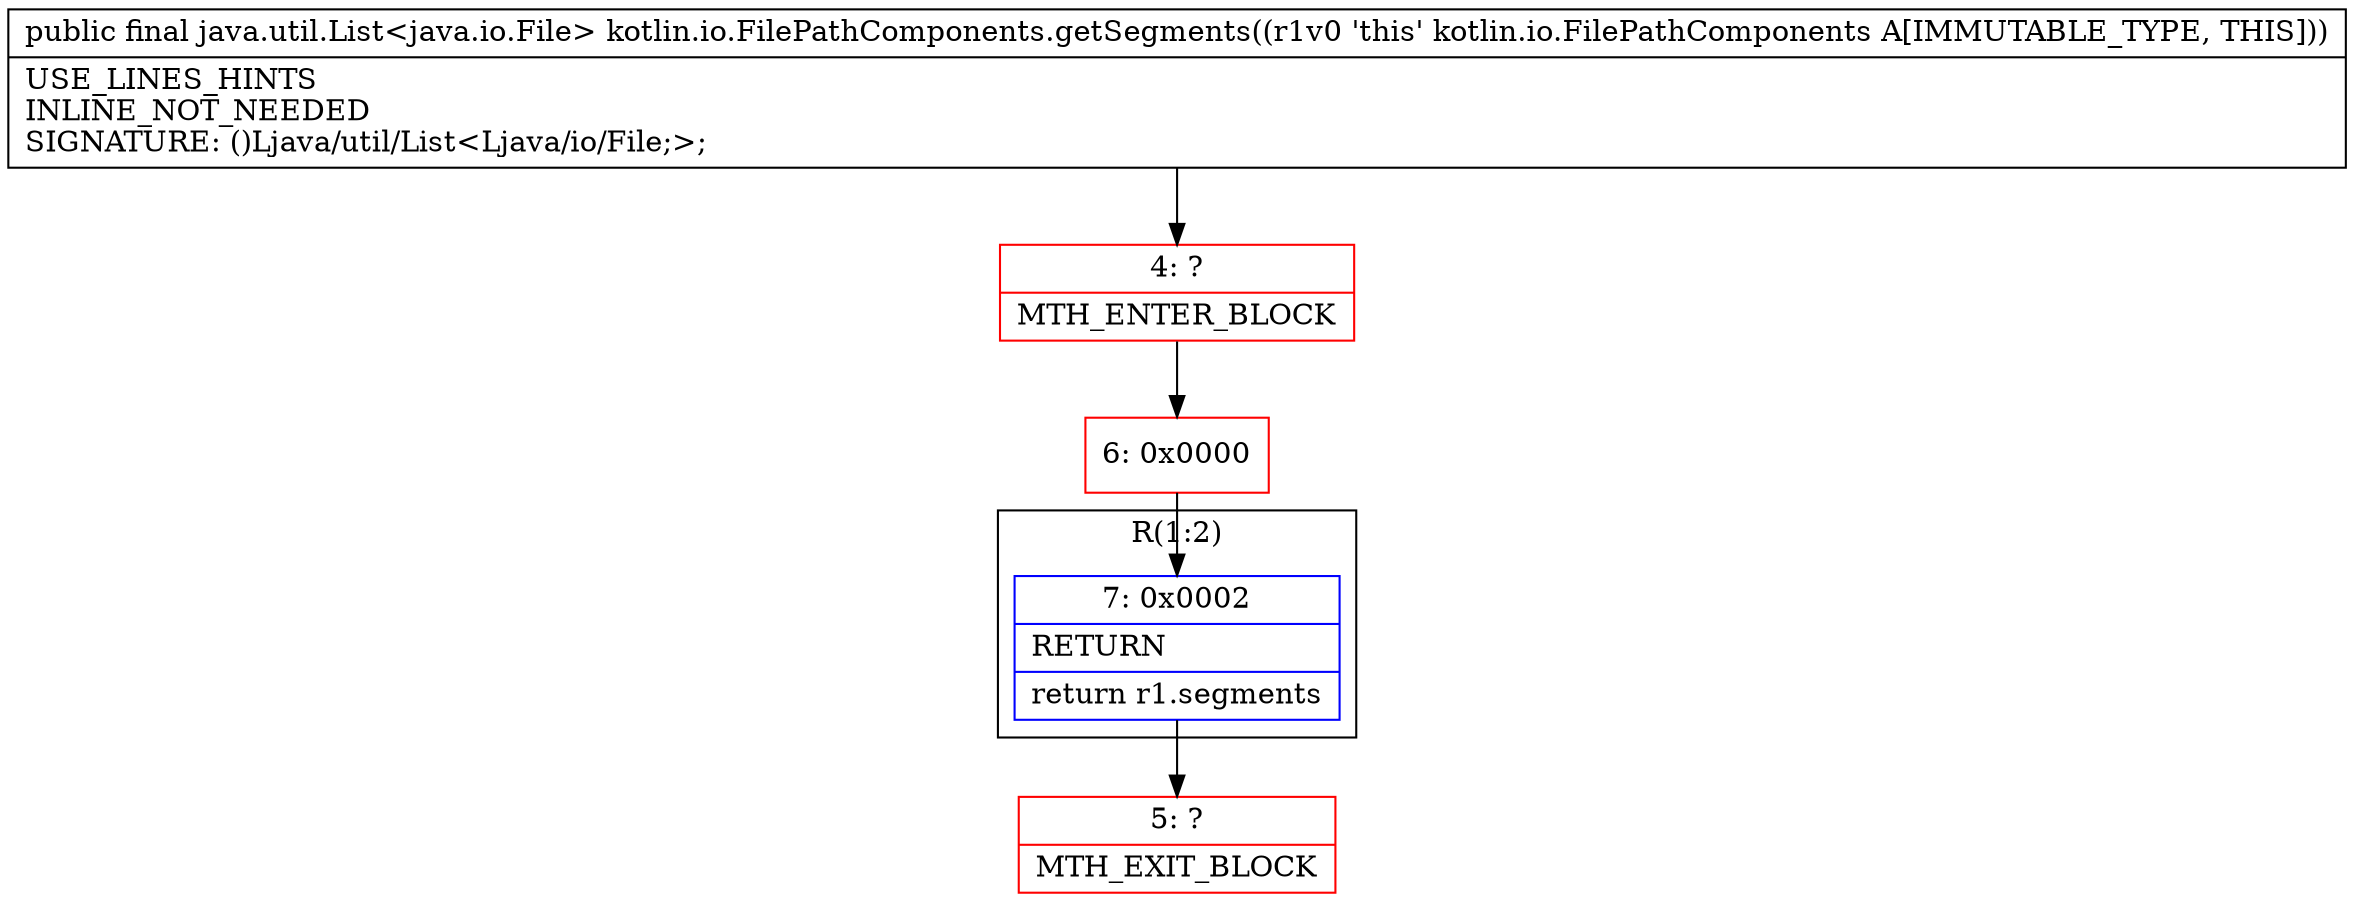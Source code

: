 digraph "CFG forkotlin.io.FilePathComponents.getSegments()Ljava\/util\/List;" {
subgraph cluster_Region_1268232291 {
label = "R(1:2)";
node [shape=record,color=blue];
Node_7 [shape=record,label="{7\:\ 0x0002|RETURN\l|return r1.segments\l}"];
}
Node_4 [shape=record,color=red,label="{4\:\ ?|MTH_ENTER_BLOCK\l}"];
Node_6 [shape=record,color=red,label="{6\:\ 0x0000}"];
Node_5 [shape=record,color=red,label="{5\:\ ?|MTH_EXIT_BLOCK\l}"];
MethodNode[shape=record,label="{public final java.util.List\<java.io.File\> kotlin.io.FilePathComponents.getSegments((r1v0 'this' kotlin.io.FilePathComponents A[IMMUTABLE_TYPE, THIS]))  | USE_LINES_HINTS\lINLINE_NOT_NEEDED\lSIGNATURE: ()Ljava\/util\/List\<Ljava\/io\/File;\>;\l}"];
MethodNode -> Node_4;Node_7 -> Node_5;
Node_4 -> Node_6;
Node_6 -> Node_7;
}

